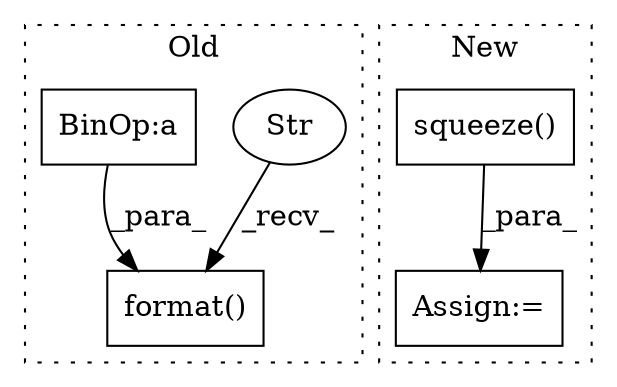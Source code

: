 digraph G {
subgraph cluster0 {
1 [label="format()" a="75" s="2176,2220" l="30,1" shape="box"];
3 [label="Str" a="66" s="2176" l="22" shape="ellipse"];
5 [label="BinOp:a" a="82" s="2215" l="1" shape="box"];
label = "Old";
style="dotted";
}
subgraph cluster1 {
2 [label="squeeze()" a="75" s="2918" l="23" shape="box"];
4 [label="Assign:=" a="68" s="2915" l="3" shape="box"];
label = "New";
style="dotted";
}
2 -> 4 [label="_para_"];
3 -> 1 [label="_recv_"];
5 -> 1 [label="_para_"];
}